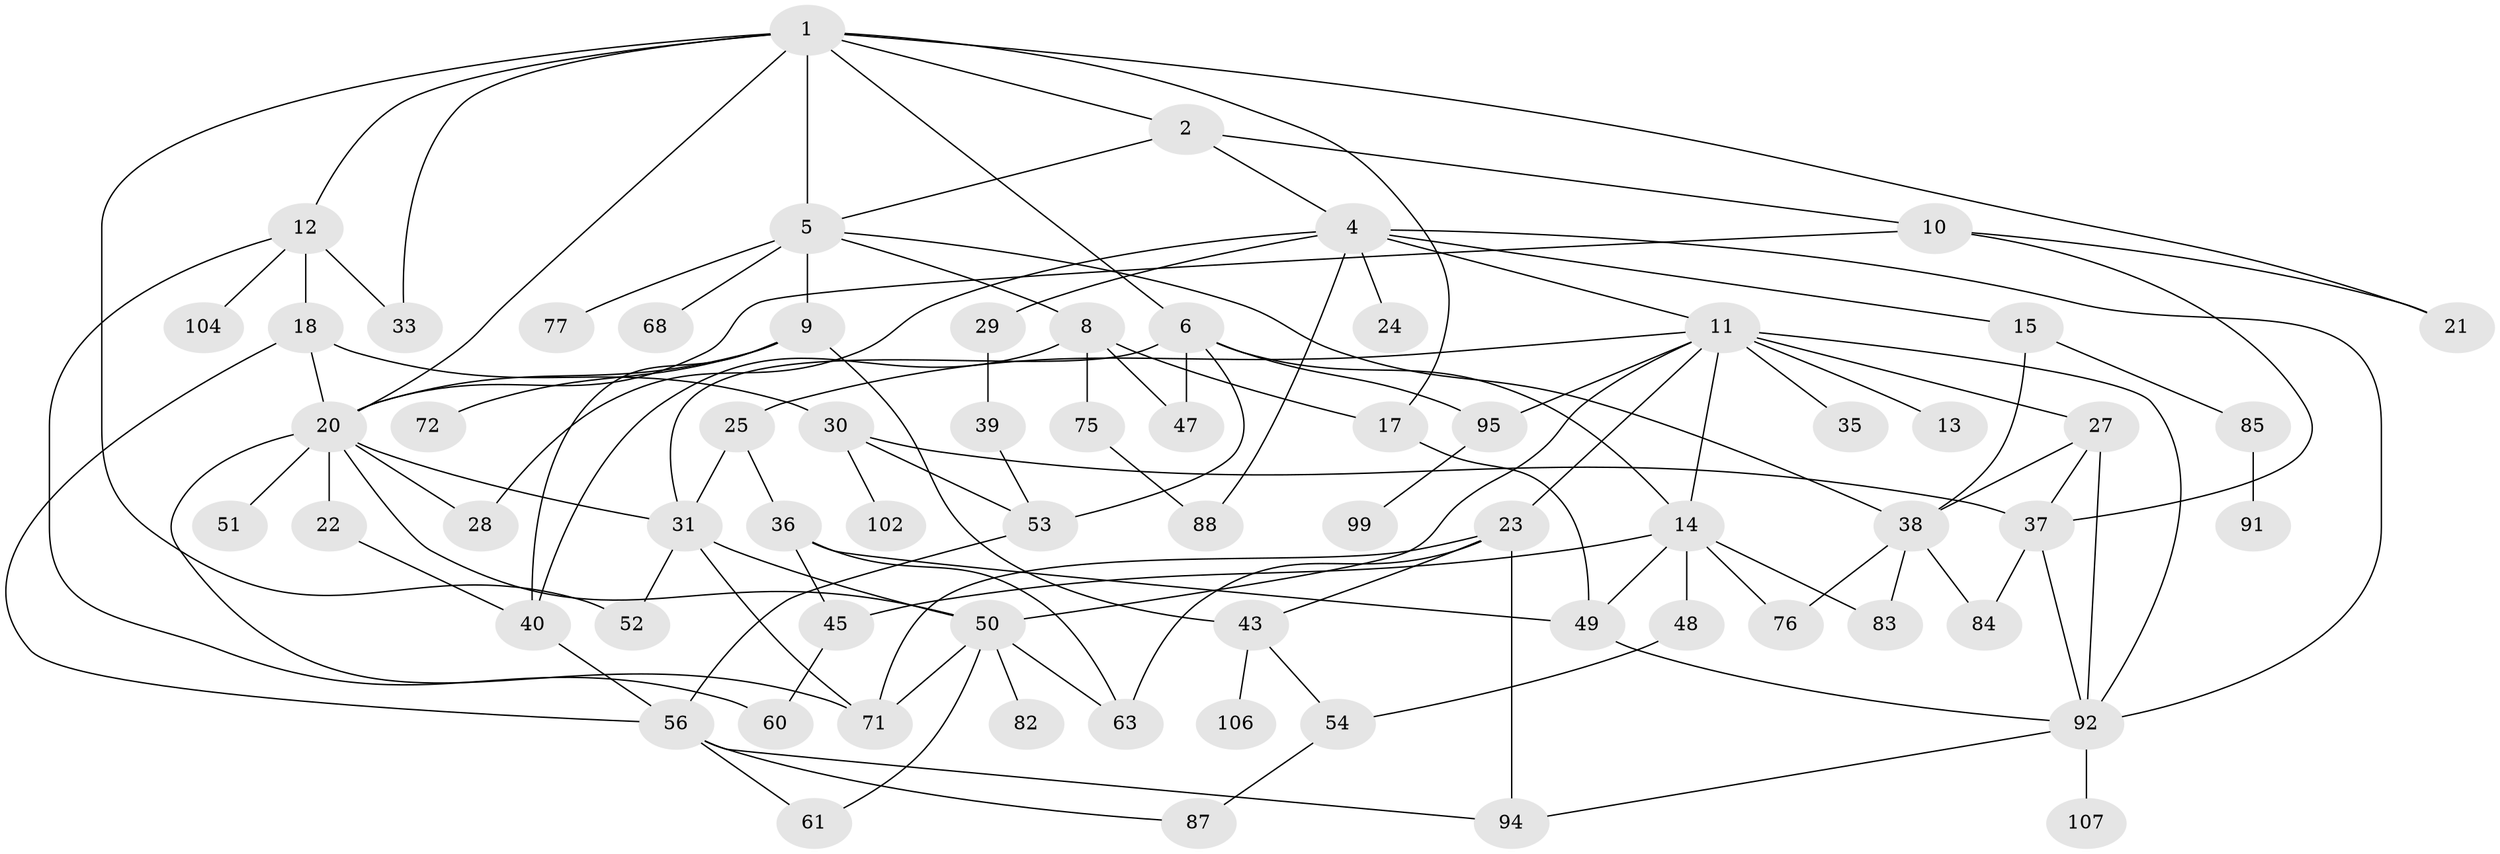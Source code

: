 // original degree distribution, {5: 0.12149532710280374, 4: 0.14018691588785046, 6: 0.04672897196261682, 7: 0.018691588785046728, 2: 0.27102803738317754, 3: 0.19626168224299065, 1: 0.205607476635514}
// Generated by graph-tools (version 1.1) at 2025/41/03/06/25 10:41:29]
// undirected, 68 vertices, 116 edges
graph export_dot {
graph [start="1"]
  node [color=gray90,style=filled];
  1 [super="+3"];
  2;
  4 [super="+7"];
  5 [super="+26"];
  6 [super="+34"];
  8;
  9;
  10 [super="+65"];
  11 [super="+16"];
  12 [super="+59"];
  13 [super="+19"];
  14 [super="+55"];
  15;
  17 [super="+42"];
  18;
  20 [super="+46"];
  21 [super="+41"];
  22;
  23 [super="+66"];
  24;
  25 [super="+32"];
  27;
  28 [super="+62"];
  29 [super="+105"];
  30 [super="+100"];
  31 [super="+86"];
  33 [super="+81"];
  35 [super="+69"];
  36 [super="+58"];
  37 [super="+44"];
  38 [super="+67"];
  39;
  40 [super="+74"];
  43 [super="+89"];
  45 [super="+64"];
  47 [super="+98"];
  48 [super="+93"];
  49;
  50 [super="+57"];
  51;
  52;
  53 [super="+70"];
  54 [super="+73"];
  56 [super="+79"];
  60;
  61;
  63 [super="+96"];
  68;
  71 [super="+90"];
  72;
  75;
  76 [super="+80"];
  77 [super="+78"];
  82;
  83;
  84;
  85 [super="+103"];
  87;
  88;
  91;
  92 [super="+101"];
  94;
  95 [super="+97"];
  99;
  102;
  104;
  106;
  107;
  1 -- 2;
  1 -- 6;
  1 -- 12;
  1 -- 33;
  1 -- 20;
  1 -- 5;
  1 -- 52;
  1 -- 21;
  1 -- 17;
  2 -- 4;
  2 -- 5;
  2 -- 10;
  4 -- 11;
  4 -- 15;
  4 -- 24;
  4 -- 28;
  4 -- 88;
  4 -- 29;
  4 -- 92;
  5 -- 8;
  5 -- 9;
  5 -- 68;
  5 -- 38;
  5 -- 77 [weight=2];
  6 -- 14;
  6 -- 31;
  6 -- 53;
  6 -- 95;
  6 -- 47;
  8 -- 17;
  8 -- 47;
  8 -- 75;
  8 -- 40;
  9 -- 43;
  9 -- 72;
  9 -- 40;
  9 -- 20;
  10 -- 21;
  10 -- 20;
  10 -- 37;
  11 -- 13;
  11 -- 23;
  11 -- 27;
  11 -- 50;
  11 -- 35;
  11 -- 25;
  11 -- 92;
  11 -- 14;
  11 -- 95;
  12 -- 18;
  12 -- 60;
  12 -- 104;
  12 -- 33;
  14 -- 48;
  14 -- 83;
  14 -- 76;
  14 -- 49;
  14 -- 45;
  15 -- 38;
  15 -- 85;
  17 -- 49;
  18 -- 30;
  18 -- 56;
  18 -- 20;
  20 -- 22;
  20 -- 50;
  20 -- 31;
  20 -- 51;
  20 -- 71;
  20 -- 28;
  22 -- 40;
  23 -- 71;
  23 -- 94;
  23 -- 43;
  23 -- 63;
  25 -- 36;
  25 -- 31;
  27 -- 37;
  27 -- 38;
  27 -- 92;
  29 -- 39;
  30 -- 37;
  30 -- 102;
  30 -- 53;
  31 -- 50;
  31 -- 52;
  31 -- 71;
  36 -- 45;
  36 -- 63;
  36 -- 49;
  37 -- 84;
  37 -- 92;
  38 -- 84;
  38 -- 83;
  38 -- 76;
  39 -- 53;
  40 -- 56;
  43 -- 54;
  43 -- 106;
  45 -- 60;
  48 -- 54;
  49 -- 92;
  50 -- 82;
  50 -- 71;
  50 -- 61;
  50 -- 63;
  53 -- 56;
  54 -- 87;
  56 -- 94;
  56 -- 61;
  56 -- 87;
  75 -- 88;
  85 -- 91;
  92 -- 107;
  92 -- 94;
  95 -- 99;
}
